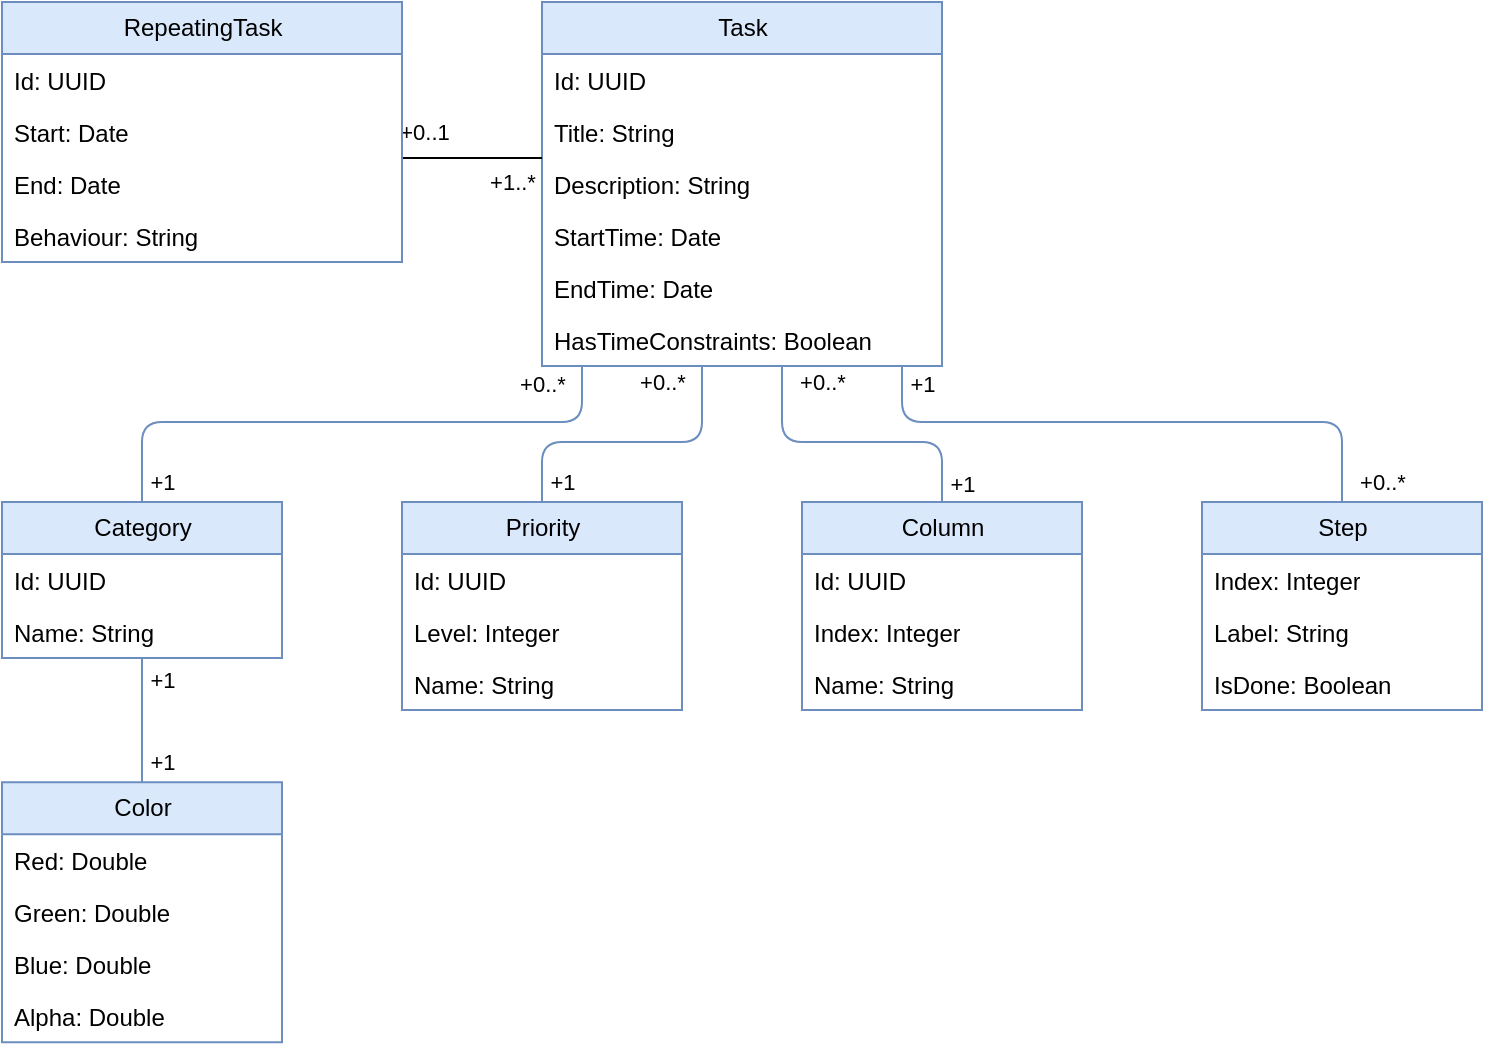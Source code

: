 <mxfile version="24.8.3">
  <diagram name="1 oldal" id="KdIXGfYalOhUa_dOvi26">
    <mxGraphModel dx="954" dy="650" grid="1" gridSize="10" guides="1" tooltips="1" connect="1" arrows="1" fold="1" page="1" pageScale="1" pageWidth="827" pageHeight="1169" math="0" shadow="0">
      <root>
        <mxCell id="0" />
        <mxCell id="1" parent="0" />
        <mxCell id="BmGdOzdEx5Pd-HnYDb_1-54" style="edgeStyle=orthogonalEdgeStyle;rounded=1;orthogonalLoop=1;jettySize=auto;html=1;entryX=0.5;entryY=0;entryDx=0;entryDy=0;fillColor=#dae8fc;strokeColor=#6c8ebf;endArrow=none;endFill=0;" parent="1" source="BmGdOzdEx5Pd-HnYDb_1-26" target="BmGdOzdEx5Pd-HnYDb_1-47" edge="1">
          <mxGeometry relative="1" as="geometry">
            <Array as="points">
              <mxPoint x="340" y="240" />
              <mxPoint x="120" y="240" />
            </Array>
          </mxGeometry>
        </mxCell>
        <mxCell id="BmGdOzdEx5Pd-HnYDb_1-61" value="+1" style="edgeLabel;html=1;align=center;verticalAlign=middle;resizable=0;points=[];labelBackgroundColor=none;" parent="BmGdOzdEx5Pd-HnYDb_1-54" vertex="1" connectable="0">
          <mxGeometry x="0.921" y="2" relative="1" as="geometry">
            <mxPoint x="8" y="1" as="offset" />
          </mxGeometry>
        </mxCell>
        <mxCell id="BmGdOzdEx5Pd-HnYDb_1-65" value="+0..*" style="edgeLabel;html=1;align=center;verticalAlign=middle;resizable=0;points=[];labelBackgroundColor=none;" parent="BmGdOzdEx5Pd-HnYDb_1-54" vertex="1" connectable="0">
          <mxGeometry x="-0.933" relative="1" as="geometry">
            <mxPoint x="-20" y="-1" as="offset" />
          </mxGeometry>
        </mxCell>
        <mxCell id="BmGdOzdEx5Pd-HnYDb_1-56" value="+1" style="edgeStyle=orthogonalEdgeStyle;rounded=1;orthogonalLoop=1;jettySize=auto;html=1;fillColor=#dae8fc;strokeColor=#6c8ebf;endArrow=none;endFill=0;labelBackgroundColor=none;" parent="1" source="BmGdOzdEx5Pd-HnYDb_1-26" target="BmGdOzdEx5Pd-HnYDb_1-30" edge="1">
          <mxGeometry x="0.865" y="10" relative="1" as="geometry">
            <Array as="points">
              <mxPoint x="400" y="250" />
              <mxPoint x="320" y="250" />
            </Array>
            <mxPoint as="offset" />
          </mxGeometry>
        </mxCell>
        <mxCell id="BmGdOzdEx5Pd-HnYDb_1-66" value="+0..*" style="edgeLabel;html=1;align=center;verticalAlign=middle;resizable=0;points=[];labelBackgroundColor=none;" parent="BmGdOzdEx5Pd-HnYDb_1-56" vertex="1" connectable="0">
          <mxGeometry relative="1" as="geometry">
            <mxPoint x="16" y="-30" as="offset" />
          </mxGeometry>
        </mxCell>
        <mxCell id="BmGdOzdEx5Pd-HnYDb_1-57" style="edgeStyle=orthogonalEdgeStyle;rounded=1;orthogonalLoop=1;jettySize=auto;html=1;entryX=0.5;entryY=0;entryDx=0;entryDy=0;fillColor=#dae8fc;strokeColor=#6c8ebf;endArrow=none;endFill=0;" parent="1" source="BmGdOzdEx5Pd-HnYDb_1-26" target="BmGdOzdEx5Pd-HnYDb_1-38" edge="1">
          <mxGeometry relative="1" as="geometry">
            <Array as="points">
              <mxPoint x="440" y="250" />
              <mxPoint x="520" y="250" />
            </Array>
          </mxGeometry>
        </mxCell>
        <mxCell id="BmGdOzdEx5Pd-HnYDb_1-62" value="+1" style="edgeLabel;html=1;align=center;verticalAlign=middle;resizable=0;points=[];labelBackgroundColor=none;" parent="BmGdOzdEx5Pd-HnYDb_1-57" vertex="1" connectable="0">
          <mxGeometry x="0.722" y="2" relative="1" as="geometry">
            <mxPoint x="8" y="11" as="offset" />
          </mxGeometry>
        </mxCell>
        <mxCell id="BmGdOzdEx5Pd-HnYDb_1-67" value="+0..*" style="edgeLabel;html=1;align=center;verticalAlign=middle;resizable=0;points=[];labelBackgroundColor=none;" parent="BmGdOzdEx5Pd-HnYDb_1-57" vertex="1" connectable="0">
          <mxGeometry relative="1" as="geometry">
            <mxPoint x="-16" y="-30" as="offset" />
          </mxGeometry>
        </mxCell>
        <mxCell id="BmGdOzdEx5Pd-HnYDb_1-58" style="edgeStyle=orthogonalEdgeStyle;rounded=1;orthogonalLoop=1;jettySize=auto;html=1;entryX=0.5;entryY=0;entryDx=0;entryDy=0;fillColor=#dae8fc;strokeColor=#6c8ebf;endArrow=none;endFill=0;" parent="1" source="BmGdOzdEx5Pd-HnYDb_1-26" target="BmGdOzdEx5Pd-HnYDb_1-42" edge="1">
          <mxGeometry relative="1" as="geometry">
            <Array as="points">
              <mxPoint x="500" y="240" />
              <mxPoint x="720" y="240" />
            </Array>
          </mxGeometry>
        </mxCell>
        <mxCell id="BmGdOzdEx5Pd-HnYDb_1-63" value="+0..*" style="edgeLabel;html=1;align=center;verticalAlign=middle;resizable=0;points=[];labelBackgroundColor=none;" parent="BmGdOzdEx5Pd-HnYDb_1-58" vertex="1" connectable="0">
          <mxGeometry x="0.941" y="-1" relative="1" as="geometry">
            <mxPoint x="21" y="-2" as="offset" />
          </mxGeometry>
        </mxCell>
        <mxCell id="BmGdOzdEx5Pd-HnYDb_1-68" value="+1" style="edgeLabel;html=1;align=center;verticalAlign=middle;resizable=0;points=[];labelBackgroundColor=none;" parent="BmGdOzdEx5Pd-HnYDb_1-58" vertex="1" connectable="0">
          <mxGeometry x="-0.933" y="-1" relative="1" as="geometry">
            <mxPoint x="11" y="-1" as="offset" />
          </mxGeometry>
        </mxCell>
        <mxCell id="BmGdOzdEx5Pd-HnYDb_1-26" value="Task" style="swimlane;fontStyle=0;childLayout=stackLayout;horizontal=1;startSize=26;fillColor=#dae8fc;horizontalStack=0;resizeParent=1;resizeParentMax=0;resizeLast=0;collapsible=1;marginBottom=0;html=1;strokeColor=#6c8ebf;" parent="1" vertex="1">
          <mxGeometry x="320" y="30" width="200" height="182" as="geometry">
            <mxRectangle x="540" y="460" width="70" height="30" as="alternateBounds" />
          </mxGeometry>
        </mxCell>
        <mxCell id="BmGdOzdEx5Pd-HnYDb_1-51" value="Id: UUID" style="text;align=left;verticalAlign=top;spacingLeft=4;spacingRight=4;overflow=hidden;rotatable=0;points=[[0,0.5],[1,0.5]];portConstraint=eastwest;whiteSpace=wrap;html=1;" parent="BmGdOzdEx5Pd-HnYDb_1-26" vertex="1">
          <mxGeometry y="26" width="200" height="26" as="geometry" />
        </mxCell>
        <mxCell id="BmGdOzdEx5Pd-HnYDb_1-27" value="Title: String" style="text;align=left;verticalAlign=top;spacingLeft=4;spacingRight=4;overflow=hidden;rotatable=0;points=[[0,0.5],[1,0.5]];portConstraint=eastwest;whiteSpace=wrap;html=1;" parent="BmGdOzdEx5Pd-HnYDb_1-26" vertex="1">
          <mxGeometry y="52" width="200" height="26" as="geometry" />
        </mxCell>
        <mxCell id="BmGdOzdEx5Pd-HnYDb_1-53" value="Description: String" style="text;align=left;verticalAlign=top;spacingLeft=4;spacingRight=4;overflow=hidden;rotatable=0;points=[[0,0.5],[1,0.5]];portConstraint=eastwest;whiteSpace=wrap;html=1;" parent="BmGdOzdEx5Pd-HnYDb_1-26" vertex="1">
          <mxGeometry y="78" width="200" height="26" as="geometry" />
        </mxCell>
        <mxCell id="BmGdOzdEx5Pd-HnYDb_1-28" value="StartTime: Date" style="text;align=left;verticalAlign=top;spacingLeft=4;spacingRight=4;overflow=hidden;rotatable=0;points=[[0,0.5],[1,0.5]];portConstraint=eastwest;whiteSpace=wrap;html=1;" parent="BmGdOzdEx5Pd-HnYDb_1-26" vertex="1">
          <mxGeometry y="104" width="200" height="26" as="geometry" />
        </mxCell>
        <mxCell id="BmGdOzdEx5Pd-HnYDb_1-29" value="EndTime: Date" style="text;align=left;verticalAlign=top;spacingLeft=4;spacingRight=4;overflow=hidden;rotatable=0;points=[[0,0.5],[1,0.5]];portConstraint=eastwest;whiteSpace=wrap;html=1;" parent="BmGdOzdEx5Pd-HnYDb_1-26" vertex="1">
          <mxGeometry y="130" width="200" height="26" as="geometry" />
        </mxCell>
        <mxCell id="BmGdOzdEx5Pd-HnYDb_1-52" value="HasTimeConstraints: Boolean" style="text;align=left;verticalAlign=top;spacingLeft=4;spacingRight=4;overflow=hidden;rotatable=0;points=[[0,0.5],[1,0.5]];portConstraint=eastwest;whiteSpace=wrap;html=1;" parent="BmGdOzdEx5Pd-HnYDb_1-26" vertex="1">
          <mxGeometry y="156" width="200" height="26" as="geometry" />
        </mxCell>
        <mxCell id="BmGdOzdEx5Pd-HnYDb_1-30" value="Priority" style="swimlane;fontStyle=0;childLayout=stackLayout;horizontal=1;startSize=26;fillColor=#dae8fc;horizontalStack=0;resizeParent=1;resizeParentMax=0;resizeLast=0;collapsible=1;marginBottom=0;html=1;strokeColor=#6c8ebf;" parent="1" vertex="1">
          <mxGeometry x="250" y="280" width="140" height="104" as="geometry" />
        </mxCell>
        <mxCell id="BmGdOzdEx5Pd-HnYDb_1-31" value="Id: UUID" style="text;align=left;verticalAlign=top;spacingLeft=4;spacingRight=4;overflow=hidden;rotatable=0;points=[[0,0.5],[1,0.5]];portConstraint=eastwest;whiteSpace=wrap;html=1;" parent="BmGdOzdEx5Pd-HnYDb_1-30" vertex="1">
          <mxGeometry y="26" width="140" height="26" as="geometry" />
        </mxCell>
        <mxCell id="BmGdOzdEx5Pd-HnYDb_1-32" value="Level: Integer" style="text;align=left;verticalAlign=top;spacingLeft=4;spacingRight=4;overflow=hidden;rotatable=0;points=[[0,0.5],[1,0.5]];portConstraint=eastwest;whiteSpace=wrap;html=1;" parent="BmGdOzdEx5Pd-HnYDb_1-30" vertex="1">
          <mxGeometry y="52" width="140" height="26" as="geometry" />
        </mxCell>
        <mxCell id="BmGdOzdEx5Pd-HnYDb_1-33" value="Name: String" style="text;align=left;verticalAlign=top;spacingLeft=4;spacingRight=4;overflow=hidden;rotatable=0;points=[[0,0.5],[1,0.5]];portConstraint=eastwest;whiteSpace=wrap;html=1;" parent="BmGdOzdEx5Pd-HnYDb_1-30" vertex="1">
          <mxGeometry y="78" width="140" height="26" as="geometry" />
        </mxCell>
        <mxCell id="BmGdOzdEx5Pd-HnYDb_1-34" value="Color" style="swimlane;fontStyle=0;childLayout=stackLayout;horizontal=1;startSize=26;fillColor=#dae8fc;horizontalStack=0;resizeParent=1;resizeParentMax=0;resizeLast=0;collapsible=1;marginBottom=0;html=1;strokeColor=#6c8ebf;" parent="1" vertex="1">
          <mxGeometry x="50" y="420.1" width="140" height="130" as="geometry" />
        </mxCell>
        <mxCell id="BmGdOzdEx5Pd-HnYDb_1-35" value="Red: Double" style="text;align=left;verticalAlign=top;spacingLeft=4;spacingRight=4;overflow=hidden;rotatable=0;points=[[0,0.5],[1,0.5]];portConstraint=eastwest;whiteSpace=wrap;html=1;" parent="BmGdOzdEx5Pd-HnYDb_1-34" vertex="1">
          <mxGeometry y="26" width="140" height="26" as="geometry" />
        </mxCell>
        <mxCell id="BmGdOzdEx5Pd-HnYDb_1-36" value="Green: Double" style="text;align=left;verticalAlign=top;spacingLeft=4;spacingRight=4;overflow=hidden;rotatable=0;points=[[0,0.5],[1,0.5]];portConstraint=eastwest;whiteSpace=wrap;html=1;" parent="BmGdOzdEx5Pd-HnYDb_1-34" vertex="1">
          <mxGeometry y="52" width="140" height="26" as="geometry" />
        </mxCell>
        <mxCell id="BmGdOzdEx5Pd-HnYDb_1-37" value="Blue: Double" style="text;align=left;verticalAlign=top;spacingLeft=4;spacingRight=4;overflow=hidden;rotatable=0;points=[[0,0.5],[1,0.5]];portConstraint=eastwest;whiteSpace=wrap;html=1;" parent="BmGdOzdEx5Pd-HnYDb_1-34" vertex="1">
          <mxGeometry y="78" width="140" height="26" as="geometry" />
        </mxCell>
        <mxCell id="BmGdOzdEx5Pd-HnYDb_1-46" value="Alpha: Double" style="text;align=left;verticalAlign=top;spacingLeft=4;spacingRight=4;overflow=hidden;rotatable=0;points=[[0,0.5],[1,0.5]];portConstraint=eastwest;whiteSpace=wrap;html=1;" parent="BmGdOzdEx5Pd-HnYDb_1-34" vertex="1">
          <mxGeometry y="104" width="140" height="26" as="geometry" />
        </mxCell>
        <mxCell id="BmGdOzdEx5Pd-HnYDb_1-38" value="Column" style="swimlane;fontStyle=0;childLayout=stackLayout;horizontal=1;startSize=26;fillColor=#dae8fc;horizontalStack=0;resizeParent=1;resizeParentMax=0;resizeLast=0;collapsible=1;marginBottom=0;html=1;strokeColor=#6c8ebf;" parent="1" vertex="1">
          <mxGeometry x="450" y="280" width="140" height="104" as="geometry" />
        </mxCell>
        <mxCell id="BmGdOzdEx5Pd-HnYDb_1-39" value="Id: UUID" style="text;align=left;verticalAlign=top;spacingLeft=4;spacingRight=4;overflow=hidden;rotatable=0;points=[[0,0.5],[1,0.5]];portConstraint=eastwest;whiteSpace=wrap;html=1;" parent="BmGdOzdEx5Pd-HnYDb_1-38" vertex="1">
          <mxGeometry y="26" width="140" height="26" as="geometry" />
        </mxCell>
        <mxCell id="BmGdOzdEx5Pd-HnYDb_1-40" value="Index: Integer" style="text;align=left;verticalAlign=top;spacingLeft=4;spacingRight=4;overflow=hidden;rotatable=0;points=[[0,0.5],[1,0.5]];portConstraint=eastwest;whiteSpace=wrap;html=1;" parent="BmGdOzdEx5Pd-HnYDb_1-38" vertex="1">
          <mxGeometry y="52" width="140" height="26" as="geometry" />
        </mxCell>
        <mxCell id="BmGdOzdEx5Pd-HnYDb_1-41" value="Name: String" style="text;align=left;verticalAlign=top;spacingLeft=4;spacingRight=4;overflow=hidden;rotatable=0;points=[[0,0.5],[1,0.5]];portConstraint=eastwest;whiteSpace=wrap;html=1;" parent="BmGdOzdEx5Pd-HnYDb_1-38" vertex="1">
          <mxGeometry y="78" width="140" height="26" as="geometry" />
        </mxCell>
        <mxCell id="BmGdOzdEx5Pd-HnYDb_1-42" value="Step" style="swimlane;fontStyle=0;childLayout=stackLayout;horizontal=1;startSize=26;fillColor=#dae8fc;horizontalStack=0;resizeParent=1;resizeParentMax=0;resizeLast=0;collapsible=1;marginBottom=0;html=1;strokeColor=#6c8ebf;" parent="1" vertex="1">
          <mxGeometry x="650" y="280" width="140" height="104" as="geometry" />
        </mxCell>
        <mxCell id="BmGdOzdEx5Pd-HnYDb_1-43" value="Index: Integer" style="text;align=left;verticalAlign=top;spacingLeft=4;spacingRight=4;overflow=hidden;rotatable=0;points=[[0,0.5],[1,0.5]];portConstraint=eastwest;whiteSpace=wrap;html=1;" parent="BmGdOzdEx5Pd-HnYDb_1-42" vertex="1">
          <mxGeometry y="26" width="140" height="26" as="geometry" />
        </mxCell>
        <mxCell id="BmGdOzdEx5Pd-HnYDb_1-44" value="Label: String" style="text;align=left;verticalAlign=top;spacingLeft=4;spacingRight=4;overflow=hidden;rotatable=0;points=[[0,0.5],[1,0.5]];portConstraint=eastwest;whiteSpace=wrap;html=1;" parent="BmGdOzdEx5Pd-HnYDb_1-42" vertex="1">
          <mxGeometry y="52" width="140" height="26" as="geometry" />
        </mxCell>
        <mxCell id="BmGdOzdEx5Pd-HnYDb_1-45" value="IsDone: Boolean" style="text;align=left;verticalAlign=top;spacingLeft=4;spacingRight=4;overflow=hidden;rotatable=0;points=[[0,0.5],[1,0.5]];portConstraint=eastwest;whiteSpace=wrap;html=1;" parent="BmGdOzdEx5Pd-HnYDb_1-42" vertex="1">
          <mxGeometry y="78" width="140" height="26" as="geometry" />
        </mxCell>
        <mxCell id="BmGdOzdEx5Pd-HnYDb_1-59" style="edgeStyle=orthogonalEdgeStyle;rounded=0;orthogonalLoop=1;jettySize=auto;html=1;entryX=0.5;entryY=0;entryDx=0;entryDy=0;fillColor=#dae8fc;strokeColor=#6c8ebf;endArrow=none;endFill=0;" parent="1" source="BmGdOzdEx5Pd-HnYDb_1-47" target="BmGdOzdEx5Pd-HnYDb_1-34" edge="1">
          <mxGeometry relative="1" as="geometry" />
        </mxCell>
        <mxCell id="BmGdOzdEx5Pd-HnYDb_1-60" value="+1" style="edgeLabel;html=1;align=center;verticalAlign=middle;resizable=0;points=[];labelBackgroundColor=none;" parent="BmGdOzdEx5Pd-HnYDb_1-59" vertex="1" connectable="0">
          <mxGeometry x="0.227" y="4" relative="1" as="geometry">
            <mxPoint x="6" y="14" as="offset" />
          </mxGeometry>
        </mxCell>
        <mxCell id="BmGdOzdEx5Pd-HnYDb_1-64" value="+1" style="edgeLabel;html=1;align=center;verticalAlign=middle;resizable=0;points=[];labelBackgroundColor=none;" parent="BmGdOzdEx5Pd-HnYDb_1-59" vertex="1" connectable="0">
          <mxGeometry x="-0.666" y="1" relative="1" as="geometry">
            <mxPoint x="9" as="offset" />
          </mxGeometry>
        </mxCell>
        <mxCell id="BmGdOzdEx5Pd-HnYDb_1-47" value="Category" style="swimlane;fontStyle=0;childLayout=stackLayout;horizontal=1;startSize=26;fillColor=#dae8fc;horizontalStack=0;resizeParent=1;resizeParentMax=0;resizeLast=0;collapsible=1;marginBottom=0;html=1;strokeColor=#6c8ebf;" parent="1" vertex="1">
          <mxGeometry x="50" y="280" width="140" height="78" as="geometry" />
        </mxCell>
        <mxCell id="BmGdOzdEx5Pd-HnYDb_1-48" value="Id: UUID" style="text;align=left;verticalAlign=top;spacingLeft=4;spacingRight=4;overflow=hidden;rotatable=0;points=[[0,0.5],[1,0.5]];portConstraint=eastwest;whiteSpace=wrap;html=1;" parent="BmGdOzdEx5Pd-HnYDb_1-47" vertex="1">
          <mxGeometry y="26" width="140" height="26" as="geometry" />
        </mxCell>
        <mxCell id="BmGdOzdEx5Pd-HnYDb_1-49" value="Name: String" style="text;align=left;verticalAlign=top;spacingLeft=4;spacingRight=4;overflow=hidden;rotatable=0;points=[[0,0.5],[1,0.5]];portConstraint=eastwest;whiteSpace=wrap;html=1;" parent="BmGdOzdEx5Pd-HnYDb_1-47" vertex="1">
          <mxGeometry y="52" width="140" height="26" as="geometry" />
        </mxCell>
        <mxCell id="6Jkxu_R9z9SdmOxKAC4_-8" style="edgeStyle=orthogonalEdgeStyle;rounded=1;orthogonalLoop=1;jettySize=auto;html=1;curved=0;endArrow=none;endFill=0;" parent="1" source="6Jkxu_R9z9SdmOxKAC4_-1" edge="1">
          <mxGeometry relative="1" as="geometry">
            <mxPoint x="320" y="108" as="targetPoint" />
            <Array as="points">
              <mxPoint x="300" y="108" />
              <mxPoint x="300" y="108" />
            </Array>
          </mxGeometry>
        </mxCell>
        <mxCell id="6Jkxu_R9z9SdmOxKAC4_-9" value="+0..1" style="edgeLabel;html=1;align=center;verticalAlign=middle;resizable=0;points=[];" parent="6Jkxu_R9z9SdmOxKAC4_-8" vertex="1" connectable="0">
          <mxGeometry x="-0.686" y="1" relative="1" as="geometry">
            <mxPoint y="-12" as="offset" />
          </mxGeometry>
        </mxCell>
        <mxCell id="6Jkxu_R9z9SdmOxKAC4_-11" value="+1..*" style="edgeLabel;html=1;align=center;verticalAlign=middle;resizable=0;points=[];" parent="6Jkxu_R9z9SdmOxKAC4_-8" vertex="1" connectable="0">
          <mxGeometry x="0.571" y="3" relative="1" as="geometry">
            <mxPoint y="15" as="offset" />
          </mxGeometry>
        </mxCell>
        <mxCell id="6Jkxu_R9z9SdmOxKAC4_-1" value="RepeatingTask" style="swimlane;fontStyle=0;childLayout=stackLayout;horizontal=1;startSize=26;fillColor=#dae8fc;horizontalStack=0;resizeParent=1;resizeParentMax=0;resizeLast=0;collapsible=1;marginBottom=0;html=1;strokeColor=#6c8ebf;" parent="1" vertex="1">
          <mxGeometry x="50" y="30" width="200" height="130" as="geometry">
            <mxRectangle x="540" y="460" width="70" height="30" as="alternateBounds" />
          </mxGeometry>
        </mxCell>
        <mxCell id="6Jkxu_R9z9SdmOxKAC4_-2" value="Id: UUID" style="text;align=left;verticalAlign=top;spacingLeft=4;spacingRight=4;overflow=hidden;rotatable=0;points=[[0,0.5],[1,0.5]];portConstraint=eastwest;whiteSpace=wrap;html=1;" parent="6Jkxu_R9z9SdmOxKAC4_-1" vertex="1">
          <mxGeometry y="26" width="200" height="26" as="geometry" />
        </mxCell>
        <mxCell id="6Jkxu_R9z9SdmOxKAC4_-4" value="Start: Date" style="text;align=left;verticalAlign=top;spacingLeft=4;spacingRight=4;overflow=hidden;rotatable=0;points=[[0,0.5],[1,0.5]];portConstraint=eastwest;whiteSpace=wrap;html=1;" parent="6Jkxu_R9z9SdmOxKAC4_-1" vertex="1">
          <mxGeometry y="52" width="200" height="26" as="geometry" />
        </mxCell>
        <mxCell id="6Jkxu_R9z9SdmOxKAC4_-5" value="End: Date" style="text;align=left;verticalAlign=top;spacingLeft=4;spacingRight=4;overflow=hidden;rotatable=0;points=[[0,0.5],[1,0.5]];portConstraint=eastwest;whiteSpace=wrap;html=1;" parent="6Jkxu_R9z9SdmOxKAC4_-1" vertex="1">
          <mxGeometry y="78" width="200" height="26" as="geometry" />
        </mxCell>
        <mxCell id="6Jkxu_R9z9SdmOxKAC4_-7" value="Behaviour: String&lt;div&gt;&lt;br&gt;&lt;/div&gt;" style="text;align=left;verticalAlign=top;spacingLeft=4;spacingRight=4;overflow=hidden;rotatable=0;points=[[0,0.5],[1,0.5]];portConstraint=eastwest;whiteSpace=wrap;html=1;" parent="6Jkxu_R9z9SdmOxKAC4_-1" vertex="1">
          <mxGeometry y="104" width="200" height="26" as="geometry" />
        </mxCell>
      </root>
    </mxGraphModel>
  </diagram>
</mxfile>
